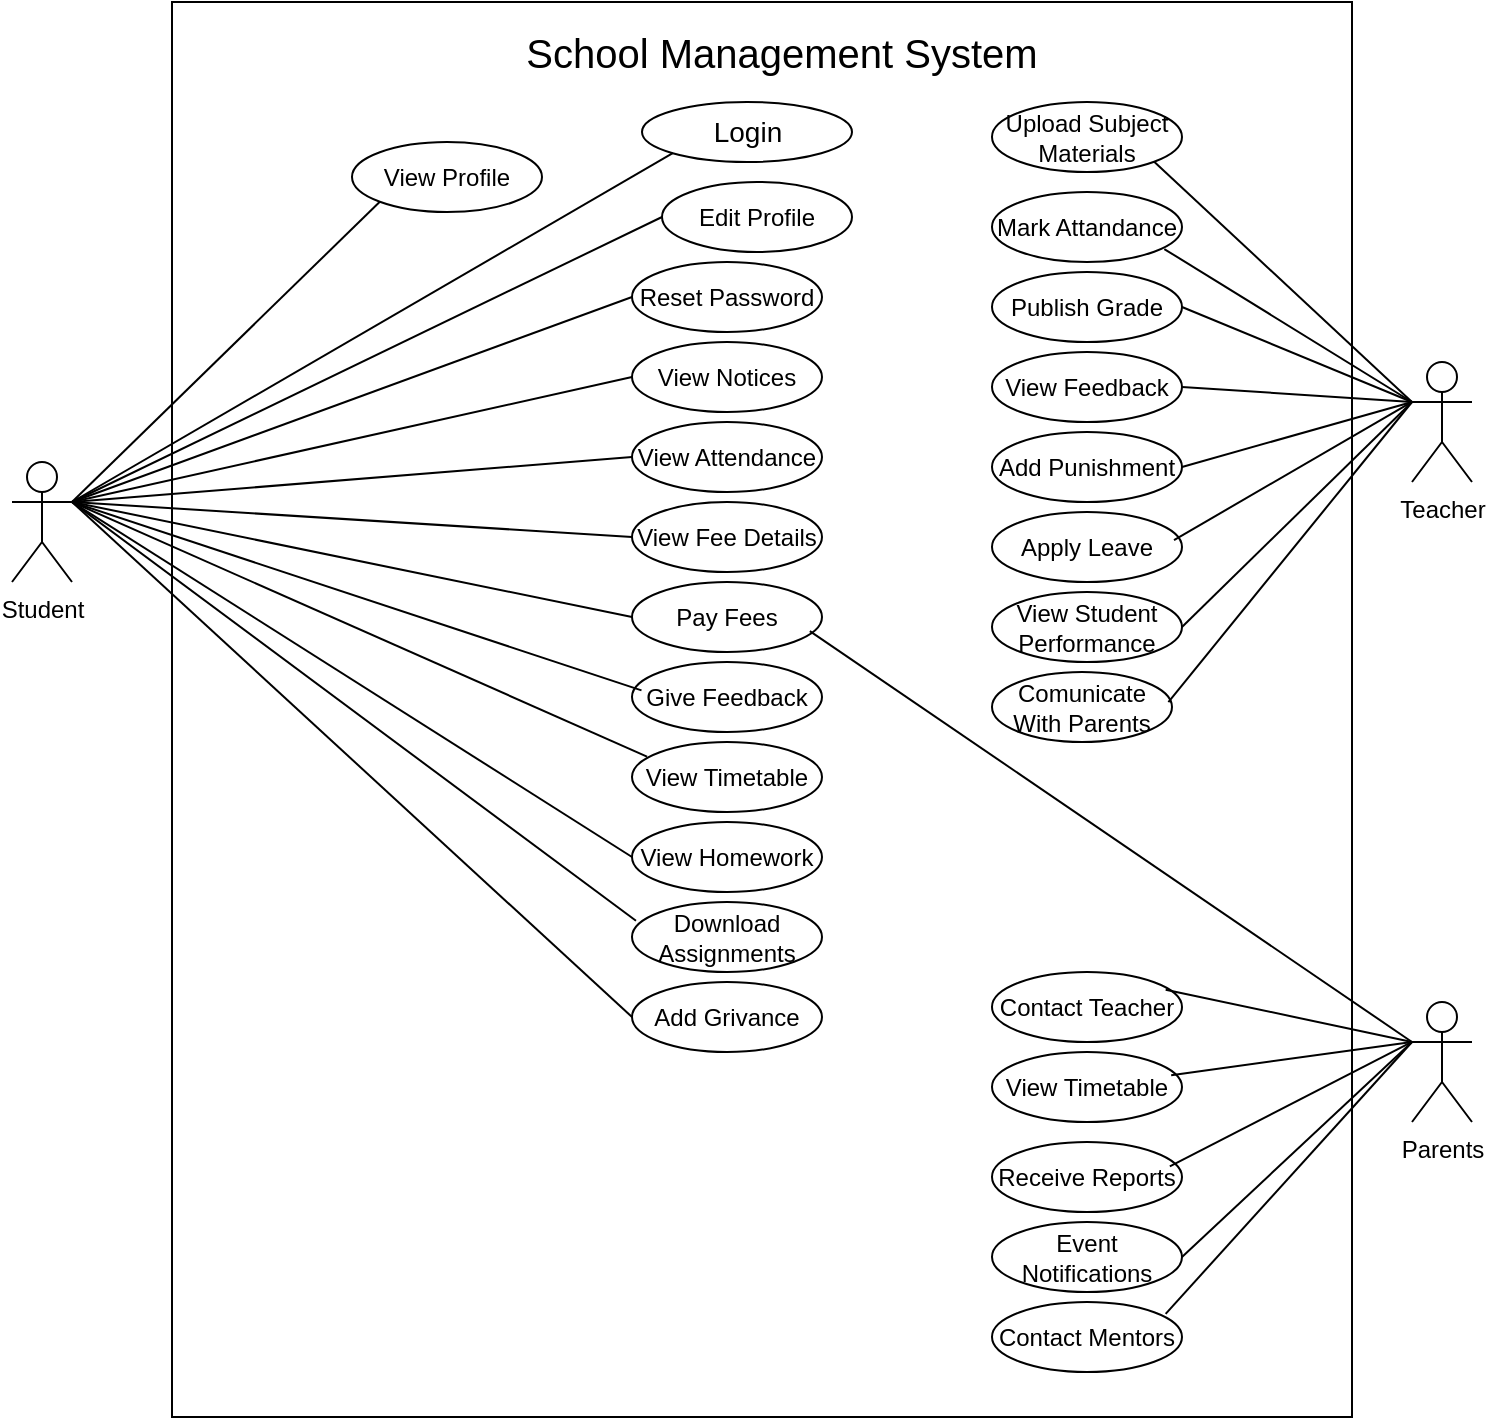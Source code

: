 <mxfile version="25.0.1">
  <diagram name="Page-1" id="Jtq4YzRycPfMpUxVGck3">
    <mxGraphModel dx="989" dy="532" grid="1" gridSize="10" guides="1" tooltips="1" connect="1" arrows="1" fold="1" page="1" pageScale="1" pageWidth="850" pageHeight="1100" math="0" shadow="0">
      <root>
        <mxCell id="0" />
        <mxCell id="1" parent="0" />
        <mxCell id="49wvghhfvZrDiYYT6UEA-1" value="" style="rounded=0;whiteSpace=wrap;html=1;" vertex="1" parent="1">
          <mxGeometry x="190" y="90" width="590" height="707.5" as="geometry" />
        </mxCell>
        <mxCell id="49wvghhfvZrDiYYT6UEA-2" value="Student&lt;div&gt;&lt;br&gt;&lt;/div&gt;" style="shape=umlActor;verticalLabelPosition=bottom;verticalAlign=top;html=1;outlineConnect=0;" vertex="1" parent="1">
          <mxGeometry x="110" y="320" width="30" height="60" as="geometry" />
        </mxCell>
        <mxCell id="49wvghhfvZrDiYYT6UEA-3" value="&lt;font style=&quot;font-size: 20px;&quot;&gt;School Management System&lt;/font&gt;" style="text;strokeColor=none;align=center;fillColor=none;html=1;verticalAlign=middle;whiteSpace=wrap;rounded=0;" vertex="1" parent="1">
          <mxGeometry x="360" y="90" width="270" height="50" as="geometry" />
        </mxCell>
        <mxCell id="49wvghhfvZrDiYYT6UEA-7" value="View Profile" style="ellipse;whiteSpace=wrap;html=1;" vertex="1" parent="1">
          <mxGeometry x="280" y="160" width="95" height="35" as="geometry" />
        </mxCell>
        <mxCell id="49wvghhfvZrDiYYT6UEA-17" value="" style="group" vertex="1" connectable="0" parent="1">
          <mxGeometry x="425" y="140" width="105" height="30" as="geometry" />
        </mxCell>
        <mxCell id="49wvghhfvZrDiYYT6UEA-5" value="" style="ellipse;whiteSpace=wrap;html=1;" vertex="1" parent="49wvghhfvZrDiYYT6UEA-17">
          <mxGeometry width="105" height="30" as="geometry" />
        </mxCell>
        <mxCell id="49wvghhfvZrDiYYT6UEA-6" value="&lt;font style=&quot;font-size: 14px;&quot;&gt;Login&lt;/font&gt;" style="text;strokeColor=none;align=center;fillColor=none;html=1;verticalAlign=middle;whiteSpace=wrap;rounded=0;" vertex="1" parent="49wvghhfvZrDiYYT6UEA-17">
          <mxGeometry x="22.5" width="60" height="30" as="geometry" />
        </mxCell>
        <mxCell id="49wvghhfvZrDiYYT6UEA-21" value="Edit Profile" style="ellipse;whiteSpace=wrap;html=1;" vertex="1" parent="1">
          <mxGeometry x="435" y="180" width="95" height="35" as="geometry" />
        </mxCell>
        <mxCell id="49wvghhfvZrDiYYT6UEA-22" value="Reset Password" style="ellipse;whiteSpace=wrap;html=1;" vertex="1" parent="1">
          <mxGeometry x="420" y="220" width="95" height="35" as="geometry" />
        </mxCell>
        <mxCell id="49wvghhfvZrDiYYT6UEA-23" value="View Notices" style="ellipse;whiteSpace=wrap;html=1;" vertex="1" parent="1">
          <mxGeometry x="420" y="260" width="95" height="35" as="geometry" />
        </mxCell>
        <mxCell id="49wvghhfvZrDiYYT6UEA-24" value="View Attendance" style="ellipse;whiteSpace=wrap;html=1;" vertex="1" parent="1">
          <mxGeometry x="420" y="300" width="95" height="35" as="geometry" />
        </mxCell>
        <mxCell id="49wvghhfvZrDiYYT6UEA-25" value="View Fee Details" style="ellipse;whiteSpace=wrap;html=1;" vertex="1" parent="1">
          <mxGeometry x="420" y="340" width="95" height="35" as="geometry" />
        </mxCell>
        <mxCell id="49wvghhfvZrDiYYT6UEA-26" value="Pay Fees" style="ellipse;whiteSpace=wrap;html=1;" vertex="1" parent="1">
          <mxGeometry x="420" y="380" width="95" height="35" as="geometry" />
        </mxCell>
        <mxCell id="49wvghhfvZrDiYYT6UEA-27" value="Give Feedback" style="ellipse;whiteSpace=wrap;html=1;" vertex="1" parent="1">
          <mxGeometry x="420" y="420" width="95" height="35" as="geometry" />
        </mxCell>
        <mxCell id="49wvghhfvZrDiYYT6UEA-29" value="" style="endArrow=none;html=1;rounded=0;entryX=0;entryY=1;entryDx=0;entryDy=0;exitX=1;exitY=0.333;exitDx=0;exitDy=0;exitPerimeter=0;" edge="1" parent="1" source="49wvghhfvZrDiYYT6UEA-2" target="49wvghhfvZrDiYYT6UEA-7">
          <mxGeometry width="50" height="50" relative="1" as="geometry">
            <mxPoint x="350" y="450" as="sourcePoint" />
            <mxPoint x="400" y="400" as="targetPoint" />
          </mxGeometry>
        </mxCell>
        <mxCell id="49wvghhfvZrDiYYT6UEA-30" value="" style="endArrow=none;html=1;rounded=0;entryX=0;entryY=1;entryDx=0;entryDy=0;" edge="1" parent="1" target="49wvghhfvZrDiYYT6UEA-5">
          <mxGeometry width="50" height="50" relative="1" as="geometry">
            <mxPoint x="140" y="340" as="sourcePoint" />
            <mxPoint x="350" y="215" as="targetPoint" />
          </mxGeometry>
        </mxCell>
        <mxCell id="49wvghhfvZrDiYYT6UEA-31" value="" style="endArrow=none;html=1;rounded=0;entryX=0;entryY=0.5;entryDx=0;entryDy=0;" edge="1" parent="1" target="49wvghhfvZrDiYYT6UEA-21">
          <mxGeometry width="50" height="50" relative="1" as="geometry">
            <mxPoint x="140" y="340" as="sourcePoint" />
            <mxPoint x="450" y="175" as="targetPoint" />
          </mxGeometry>
        </mxCell>
        <mxCell id="49wvghhfvZrDiYYT6UEA-32" value="" style="endArrow=none;html=1;rounded=0;entryX=0;entryY=0.5;entryDx=0;entryDy=0;" edge="1" parent="1" target="49wvghhfvZrDiYYT6UEA-22">
          <mxGeometry width="50" height="50" relative="1" as="geometry">
            <mxPoint x="140" y="340" as="sourcePoint" />
            <mxPoint x="460" y="185" as="targetPoint" />
          </mxGeometry>
        </mxCell>
        <mxCell id="49wvghhfvZrDiYYT6UEA-33" value="" style="endArrow=none;html=1;rounded=0;entryX=0;entryY=0.5;entryDx=0;entryDy=0;" edge="1" parent="1" target="49wvghhfvZrDiYYT6UEA-23">
          <mxGeometry width="50" height="50" relative="1" as="geometry">
            <mxPoint x="140" y="340" as="sourcePoint" />
            <mxPoint x="470" y="195" as="targetPoint" />
          </mxGeometry>
        </mxCell>
        <mxCell id="49wvghhfvZrDiYYT6UEA-34" value="" style="endArrow=none;html=1;rounded=0;entryX=0;entryY=0.5;entryDx=0;entryDy=0;" edge="1" parent="1" target="49wvghhfvZrDiYYT6UEA-24">
          <mxGeometry width="50" height="50" relative="1" as="geometry">
            <mxPoint x="140" y="340" as="sourcePoint" />
            <mxPoint x="480" y="205" as="targetPoint" />
          </mxGeometry>
        </mxCell>
        <mxCell id="49wvghhfvZrDiYYT6UEA-35" value="" style="endArrow=none;html=1;rounded=0;entryX=0;entryY=0.5;entryDx=0;entryDy=0;" edge="1" parent="1" target="49wvghhfvZrDiYYT6UEA-25">
          <mxGeometry width="50" height="50" relative="1" as="geometry">
            <mxPoint x="140" y="340" as="sourcePoint" />
            <mxPoint x="490" y="215" as="targetPoint" />
          </mxGeometry>
        </mxCell>
        <mxCell id="49wvghhfvZrDiYYT6UEA-36" value="" style="endArrow=none;html=1;rounded=0;exitX=0;exitY=0.5;exitDx=0;exitDy=0;" edge="1" parent="1" source="49wvghhfvZrDiYYT6UEA-26">
          <mxGeometry width="50" height="50" relative="1" as="geometry">
            <mxPoint x="200" y="400" as="sourcePoint" />
            <mxPoint x="140" y="340" as="targetPoint" />
          </mxGeometry>
        </mxCell>
        <mxCell id="49wvghhfvZrDiYYT6UEA-37" value="" style="endArrow=none;html=1;rounded=0;entryX=0.05;entryY=0.406;entryDx=0;entryDy=0;entryPerimeter=0;" edge="1" parent="1" target="49wvghhfvZrDiYYT6UEA-27">
          <mxGeometry width="50" height="50" relative="1" as="geometry">
            <mxPoint x="140" y="340" as="sourcePoint" />
            <mxPoint x="510" y="235" as="targetPoint" />
          </mxGeometry>
        </mxCell>
        <mxCell id="49wvghhfvZrDiYYT6UEA-38" value="View Timetable" style="ellipse;whiteSpace=wrap;html=1;" vertex="1" parent="1">
          <mxGeometry x="420" y="460" width="95" height="35" as="geometry" />
        </mxCell>
        <mxCell id="49wvghhfvZrDiYYT6UEA-39" value="View Homework" style="ellipse;whiteSpace=wrap;html=1;" vertex="1" parent="1">
          <mxGeometry x="420" y="500" width="95" height="35" as="geometry" />
        </mxCell>
        <mxCell id="49wvghhfvZrDiYYT6UEA-40" value="Download Assignments" style="ellipse;whiteSpace=wrap;html=1;" vertex="1" parent="1">
          <mxGeometry x="420" y="540" width="95" height="35" as="geometry" />
        </mxCell>
        <mxCell id="49wvghhfvZrDiYYT6UEA-41" value="Add Grivance" style="ellipse;whiteSpace=wrap;html=1;" vertex="1" parent="1">
          <mxGeometry x="420" y="580" width="95" height="35" as="geometry" />
        </mxCell>
        <mxCell id="49wvghhfvZrDiYYT6UEA-42" value="&lt;div&gt;Teacher&lt;/div&gt;" style="shape=umlActor;verticalLabelPosition=bottom;verticalAlign=top;html=1;outlineConnect=0;" vertex="1" parent="1">
          <mxGeometry x="810" y="270" width="30" height="60" as="geometry" />
        </mxCell>
        <mxCell id="49wvghhfvZrDiYYT6UEA-45" value="Upload Subject Materials" style="ellipse;whiteSpace=wrap;html=1;" vertex="1" parent="1">
          <mxGeometry x="600" y="140" width="95" height="35" as="geometry" />
        </mxCell>
        <mxCell id="49wvghhfvZrDiYYT6UEA-46" value="Mark Attandance" style="ellipse;whiteSpace=wrap;html=1;" vertex="1" parent="1">
          <mxGeometry x="600" y="185" width="95" height="35" as="geometry" />
        </mxCell>
        <mxCell id="49wvghhfvZrDiYYT6UEA-47" value="Publish Grade" style="ellipse;whiteSpace=wrap;html=1;" vertex="1" parent="1">
          <mxGeometry x="600" y="225" width="95" height="35" as="geometry" />
        </mxCell>
        <mxCell id="49wvghhfvZrDiYYT6UEA-48" value="View Feedback" style="ellipse;whiteSpace=wrap;html=1;" vertex="1" parent="1">
          <mxGeometry x="600" y="265" width="95" height="35" as="geometry" />
        </mxCell>
        <mxCell id="49wvghhfvZrDiYYT6UEA-49" value="Add Punishment" style="ellipse;whiteSpace=wrap;html=1;" vertex="1" parent="1">
          <mxGeometry x="600" y="305" width="95" height="35" as="geometry" />
        </mxCell>
        <mxCell id="49wvghhfvZrDiYYT6UEA-50" value="Apply Leave" style="ellipse;whiteSpace=wrap;html=1;" vertex="1" parent="1">
          <mxGeometry x="600" y="345" width="95" height="35" as="geometry" />
        </mxCell>
        <mxCell id="49wvghhfvZrDiYYT6UEA-51" value="View Student Performance" style="ellipse;whiteSpace=wrap;html=1;" vertex="1" parent="1">
          <mxGeometry x="600" y="385" width="95" height="35" as="geometry" />
        </mxCell>
        <mxCell id="49wvghhfvZrDiYYT6UEA-52" value="Comunicate With Parents" style="ellipse;whiteSpace=wrap;html=1;" vertex="1" parent="1">
          <mxGeometry x="600" y="425" width="90" height="35" as="geometry" />
        </mxCell>
        <mxCell id="49wvghhfvZrDiYYT6UEA-53" value="&lt;div&gt;Parents&lt;/div&gt;" style="shape=umlActor;verticalLabelPosition=bottom;verticalAlign=top;html=1;outlineConnect=0;" vertex="1" parent="1">
          <mxGeometry x="810" y="590" width="30" height="60" as="geometry" />
        </mxCell>
        <mxCell id="49wvghhfvZrDiYYT6UEA-54" value="Receive Reports" style="ellipse;whiteSpace=wrap;html=1;" vertex="1" parent="1">
          <mxGeometry x="600" y="660" width="95" height="35" as="geometry" />
        </mxCell>
        <mxCell id="49wvghhfvZrDiYYT6UEA-55" value="Contact Teacher" style="ellipse;whiteSpace=wrap;html=1;" vertex="1" parent="1">
          <mxGeometry x="600" y="575" width="95" height="35" as="geometry" />
        </mxCell>
        <mxCell id="49wvghhfvZrDiYYT6UEA-56" value="View Timetable" style="ellipse;whiteSpace=wrap;html=1;" vertex="1" parent="1">
          <mxGeometry x="600" y="615" width="95" height="35" as="geometry" />
        </mxCell>
        <mxCell id="49wvghhfvZrDiYYT6UEA-58" value="Event Notifications" style="ellipse;whiteSpace=wrap;html=1;" vertex="1" parent="1">
          <mxGeometry x="600" y="700" width="95" height="35" as="geometry" />
        </mxCell>
        <mxCell id="49wvghhfvZrDiYYT6UEA-59" value="Contact Mentors" style="ellipse;whiteSpace=wrap;html=1;" vertex="1" parent="1">
          <mxGeometry x="600" y="740" width="95" height="35" as="geometry" />
        </mxCell>
        <mxCell id="49wvghhfvZrDiYYT6UEA-60" value="" style="endArrow=none;html=1;rounded=0;entryX=0.079;entryY=0.209;entryDx=0;entryDy=0;entryPerimeter=0;" edge="1" parent="1" target="49wvghhfvZrDiYYT6UEA-38">
          <mxGeometry width="50" height="50" relative="1" as="geometry">
            <mxPoint x="140" y="340" as="sourcePoint" />
            <mxPoint x="420" y="469" as="targetPoint" />
          </mxGeometry>
        </mxCell>
        <mxCell id="49wvghhfvZrDiYYT6UEA-61" value="" style="endArrow=none;html=1;rounded=0;entryX=0;entryY=0.5;entryDx=0;entryDy=0;exitX=1;exitY=0.333;exitDx=0;exitDy=0;exitPerimeter=0;" edge="1" parent="1" source="49wvghhfvZrDiYYT6UEA-2" target="49wvghhfvZrDiYYT6UEA-39">
          <mxGeometry width="50" height="50" relative="1" as="geometry">
            <mxPoint x="135" y="390.5" as="sourcePoint" />
            <mxPoint x="420" y="484.5" as="targetPoint" />
          </mxGeometry>
        </mxCell>
        <mxCell id="49wvghhfvZrDiYYT6UEA-62" value="" style="endArrow=none;html=1;rounded=0;entryX=0.021;entryY=0.268;entryDx=0;entryDy=0;entryPerimeter=0;exitX=1;exitY=0.333;exitDx=0;exitDy=0;exitPerimeter=0;" edge="1" parent="1" source="49wvghhfvZrDiYYT6UEA-2" target="49wvghhfvZrDiYYT6UEA-40">
          <mxGeometry width="50" height="50" relative="1" as="geometry">
            <mxPoint x="135" y="430.5" as="sourcePoint" />
            <mxPoint x="420" y="524.5" as="targetPoint" />
          </mxGeometry>
        </mxCell>
        <mxCell id="49wvghhfvZrDiYYT6UEA-63" value="" style="endArrow=none;html=1;rounded=0;entryX=0;entryY=0.5;entryDx=0;entryDy=0;exitX=1;exitY=0.333;exitDx=0;exitDy=0;exitPerimeter=0;" edge="1" parent="1" source="49wvghhfvZrDiYYT6UEA-2" target="49wvghhfvZrDiYYT6UEA-41">
          <mxGeometry width="50" height="50" relative="1" as="geometry">
            <mxPoint x="100" y="430.5" as="sourcePoint" />
            <mxPoint x="385" y="524.5" as="targetPoint" />
          </mxGeometry>
        </mxCell>
        <mxCell id="49wvghhfvZrDiYYT6UEA-64" value="" style="endArrow=none;html=1;rounded=0;entryX=0;entryY=0.333;entryDx=0;entryDy=0;entryPerimeter=0;exitX=1;exitY=1;exitDx=0;exitDy=0;" edge="1" parent="1" source="49wvghhfvZrDiYYT6UEA-45" target="49wvghhfvZrDiYYT6UEA-42">
          <mxGeometry width="50" height="50" relative="1" as="geometry">
            <mxPoint x="710" y="325" as="sourcePoint" />
            <mxPoint x="760" y="275" as="targetPoint" />
          </mxGeometry>
        </mxCell>
        <mxCell id="49wvghhfvZrDiYYT6UEA-65" value="" style="endArrow=none;html=1;rounded=0;exitX=0.907;exitY=0.815;exitDx=0;exitDy=0;exitPerimeter=0;" edge="1" parent="1" source="49wvghhfvZrDiYYT6UEA-46">
          <mxGeometry width="50" height="50" relative="1" as="geometry">
            <mxPoint x="690" y="210" as="sourcePoint" />
            <mxPoint x="810" y="290" as="targetPoint" />
          </mxGeometry>
        </mxCell>
        <mxCell id="49wvghhfvZrDiYYT6UEA-66" value="" style="endArrow=none;html=1;rounded=0;exitX=1;exitY=0.5;exitDx=0;exitDy=0;" edge="1" parent="1" source="49wvghhfvZrDiYYT6UEA-47">
          <mxGeometry width="50" height="50" relative="1" as="geometry">
            <mxPoint x="681" y="220" as="sourcePoint" />
            <mxPoint x="810" y="290" as="targetPoint" />
          </mxGeometry>
        </mxCell>
        <mxCell id="49wvghhfvZrDiYYT6UEA-68" value="" style="endArrow=none;html=1;rounded=0;exitX=1;exitY=0.5;exitDx=0;exitDy=0;" edge="1" parent="1" source="49wvghhfvZrDiYYT6UEA-48">
          <mxGeometry width="50" height="50" relative="1" as="geometry">
            <mxPoint x="695" y="276" as="sourcePoint" />
            <mxPoint x="810" y="290" as="targetPoint" />
          </mxGeometry>
        </mxCell>
        <mxCell id="49wvghhfvZrDiYYT6UEA-69" value="" style="endArrow=none;html=1;rounded=0;exitX=1;exitY=0.5;exitDx=0;exitDy=0;entryX=0;entryY=0.333;entryDx=0;entryDy=0;entryPerimeter=0;" edge="1" parent="1" source="49wvghhfvZrDiYYT6UEA-49" target="49wvghhfvZrDiYYT6UEA-42">
          <mxGeometry width="50" height="50" relative="1" as="geometry">
            <mxPoint x="715" y="262" as="sourcePoint" />
            <mxPoint x="830" y="310" as="targetPoint" />
          </mxGeometry>
        </mxCell>
        <mxCell id="49wvghhfvZrDiYYT6UEA-70" value="" style="endArrow=none;html=1;rounded=0;exitX=0.958;exitY=0.401;exitDx=0;exitDy=0;exitPerimeter=0;entryX=0;entryY=0.333;entryDx=0;entryDy=0;entryPerimeter=0;" edge="1" parent="1" source="49wvghhfvZrDiYYT6UEA-50" target="49wvghhfvZrDiYYT6UEA-42">
          <mxGeometry width="50" height="50" relative="1" as="geometry">
            <mxPoint x="725" y="272" as="sourcePoint" />
            <mxPoint x="840" y="320" as="targetPoint" />
          </mxGeometry>
        </mxCell>
        <mxCell id="49wvghhfvZrDiYYT6UEA-71" value="" style="endArrow=none;html=1;rounded=0;exitX=1;exitY=0.5;exitDx=0;exitDy=0;entryX=0;entryY=0.333;entryDx=0;entryDy=0;entryPerimeter=0;" edge="1" parent="1" source="49wvghhfvZrDiYYT6UEA-51" target="49wvghhfvZrDiYYT6UEA-42">
          <mxGeometry width="50" height="50" relative="1" as="geometry">
            <mxPoint x="735" y="282" as="sourcePoint" />
            <mxPoint x="850" y="330" as="targetPoint" />
          </mxGeometry>
        </mxCell>
        <mxCell id="49wvghhfvZrDiYYT6UEA-72" value="" style="endArrow=none;html=1;rounded=0;exitX=0.98;exitY=0.429;exitDx=0;exitDy=0;exitPerimeter=0;" edge="1" parent="1" source="49wvghhfvZrDiYYT6UEA-52">
          <mxGeometry width="50" height="50" relative="1" as="geometry">
            <mxPoint x="745" y="292" as="sourcePoint" />
            <mxPoint x="810" y="290" as="targetPoint" />
          </mxGeometry>
        </mxCell>
        <mxCell id="49wvghhfvZrDiYYT6UEA-73" value="" style="endArrow=none;html=1;rounded=0;exitX=0.914;exitY=0.253;exitDx=0;exitDy=0;exitPerimeter=0;entryX=0;entryY=0.333;entryDx=0;entryDy=0;entryPerimeter=0;" edge="1" parent="1" source="49wvghhfvZrDiYYT6UEA-55" target="49wvghhfvZrDiYYT6UEA-53">
          <mxGeometry width="50" height="50" relative="1" as="geometry">
            <mxPoint x="690" y="570" as="sourcePoint" />
            <mxPoint x="740" y="520" as="targetPoint" />
          </mxGeometry>
        </mxCell>
        <mxCell id="49wvghhfvZrDiYYT6UEA-74" value="" style="endArrow=none;html=1;rounded=0;exitX=0.943;exitY=0.332;exitDx=0;exitDy=0;exitPerimeter=0;entryX=0;entryY=0.333;entryDx=0;entryDy=0;entryPerimeter=0;" edge="1" parent="1" source="49wvghhfvZrDiYYT6UEA-56" target="49wvghhfvZrDiYYT6UEA-53">
          <mxGeometry width="50" height="50" relative="1" as="geometry">
            <mxPoint x="687" y="624" as="sourcePoint" />
            <mxPoint x="810" y="650" as="targetPoint" />
          </mxGeometry>
        </mxCell>
        <mxCell id="49wvghhfvZrDiYYT6UEA-75" value="" style="endArrow=none;html=1;rounded=0;exitX=0.936;exitY=0.347;exitDx=0;exitDy=0;exitPerimeter=0;entryX=0;entryY=0.333;entryDx=0;entryDy=0;entryPerimeter=0;" edge="1" parent="1" source="49wvghhfvZrDiYYT6UEA-54" target="49wvghhfvZrDiYYT6UEA-53">
          <mxGeometry width="50" height="50" relative="1" as="geometry">
            <mxPoint x="707" y="604" as="sourcePoint" />
            <mxPoint x="830" y="630" as="targetPoint" />
          </mxGeometry>
        </mxCell>
        <mxCell id="49wvghhfvZrDiYYT6UEA-76" value="" style="endArrow=none;html=1;rounded=0;exitX=1;exitY=0.5;exitDx=0;exitDy=0;" edge="1" parent="1" source="49wvghhfvZrDiYYT6UEA-58">
          <mxGeometry width="50" height="50" relative="1" as="geometry">
            <mxPoint x="717" y="614" as="sourcePoint" />
            <mxPoint x="810" y="610" as="targetPoint" />
          </mxGeometry>
        </mxCell>
        <mxCell id="49wvghhfvZrDiYYT6UEA-77" value="" style="endArrow=none;html=1;rounded=0;exitX=0.914;exitY=0.169;exitDx=0;exitDy=0;exitPerimeter=0;entryX=0;entryY=0.333;entryDx=0;entryDy=0;entryPerimeter=0;" edge="1" parent="1" source="49wvghhfvZrDiYYT6UEA-59" target="49wvghhfvZrDiYYT6UEA-53">
          <mxGeometry width="50" height="50" relative="1" as="geometry">
            <mxPoint x="727" y="624" as="sourcePoint" />
            <mxPoint x="850" y="650" as="targetPoint" />
          </mxGeometry>
        </mxCell>
        <mxCell id="49wvghhfvZrDiYYT6UEA-78" value="" style="endArrow=none;html=1;rounded=0;exitX=0.936;exitY=0.701;exitDx=0;exitDy=0;exitPerimeter=0;" edge="1" parent="1" source="49wvghhfvZrDiYYT6UEA-26">
          <mxGeometry width="50" height="50" relative="1" as="geometry">
            <mxPoint x="650" y="550" as="sourcePoint" />
            <mxPoint x="810" y="610" as="targetPoint" />
          </mxGeometry>
        </mxCell>
      </root>
    </mxGraphModel>
  </diagram>
</mxfile>
